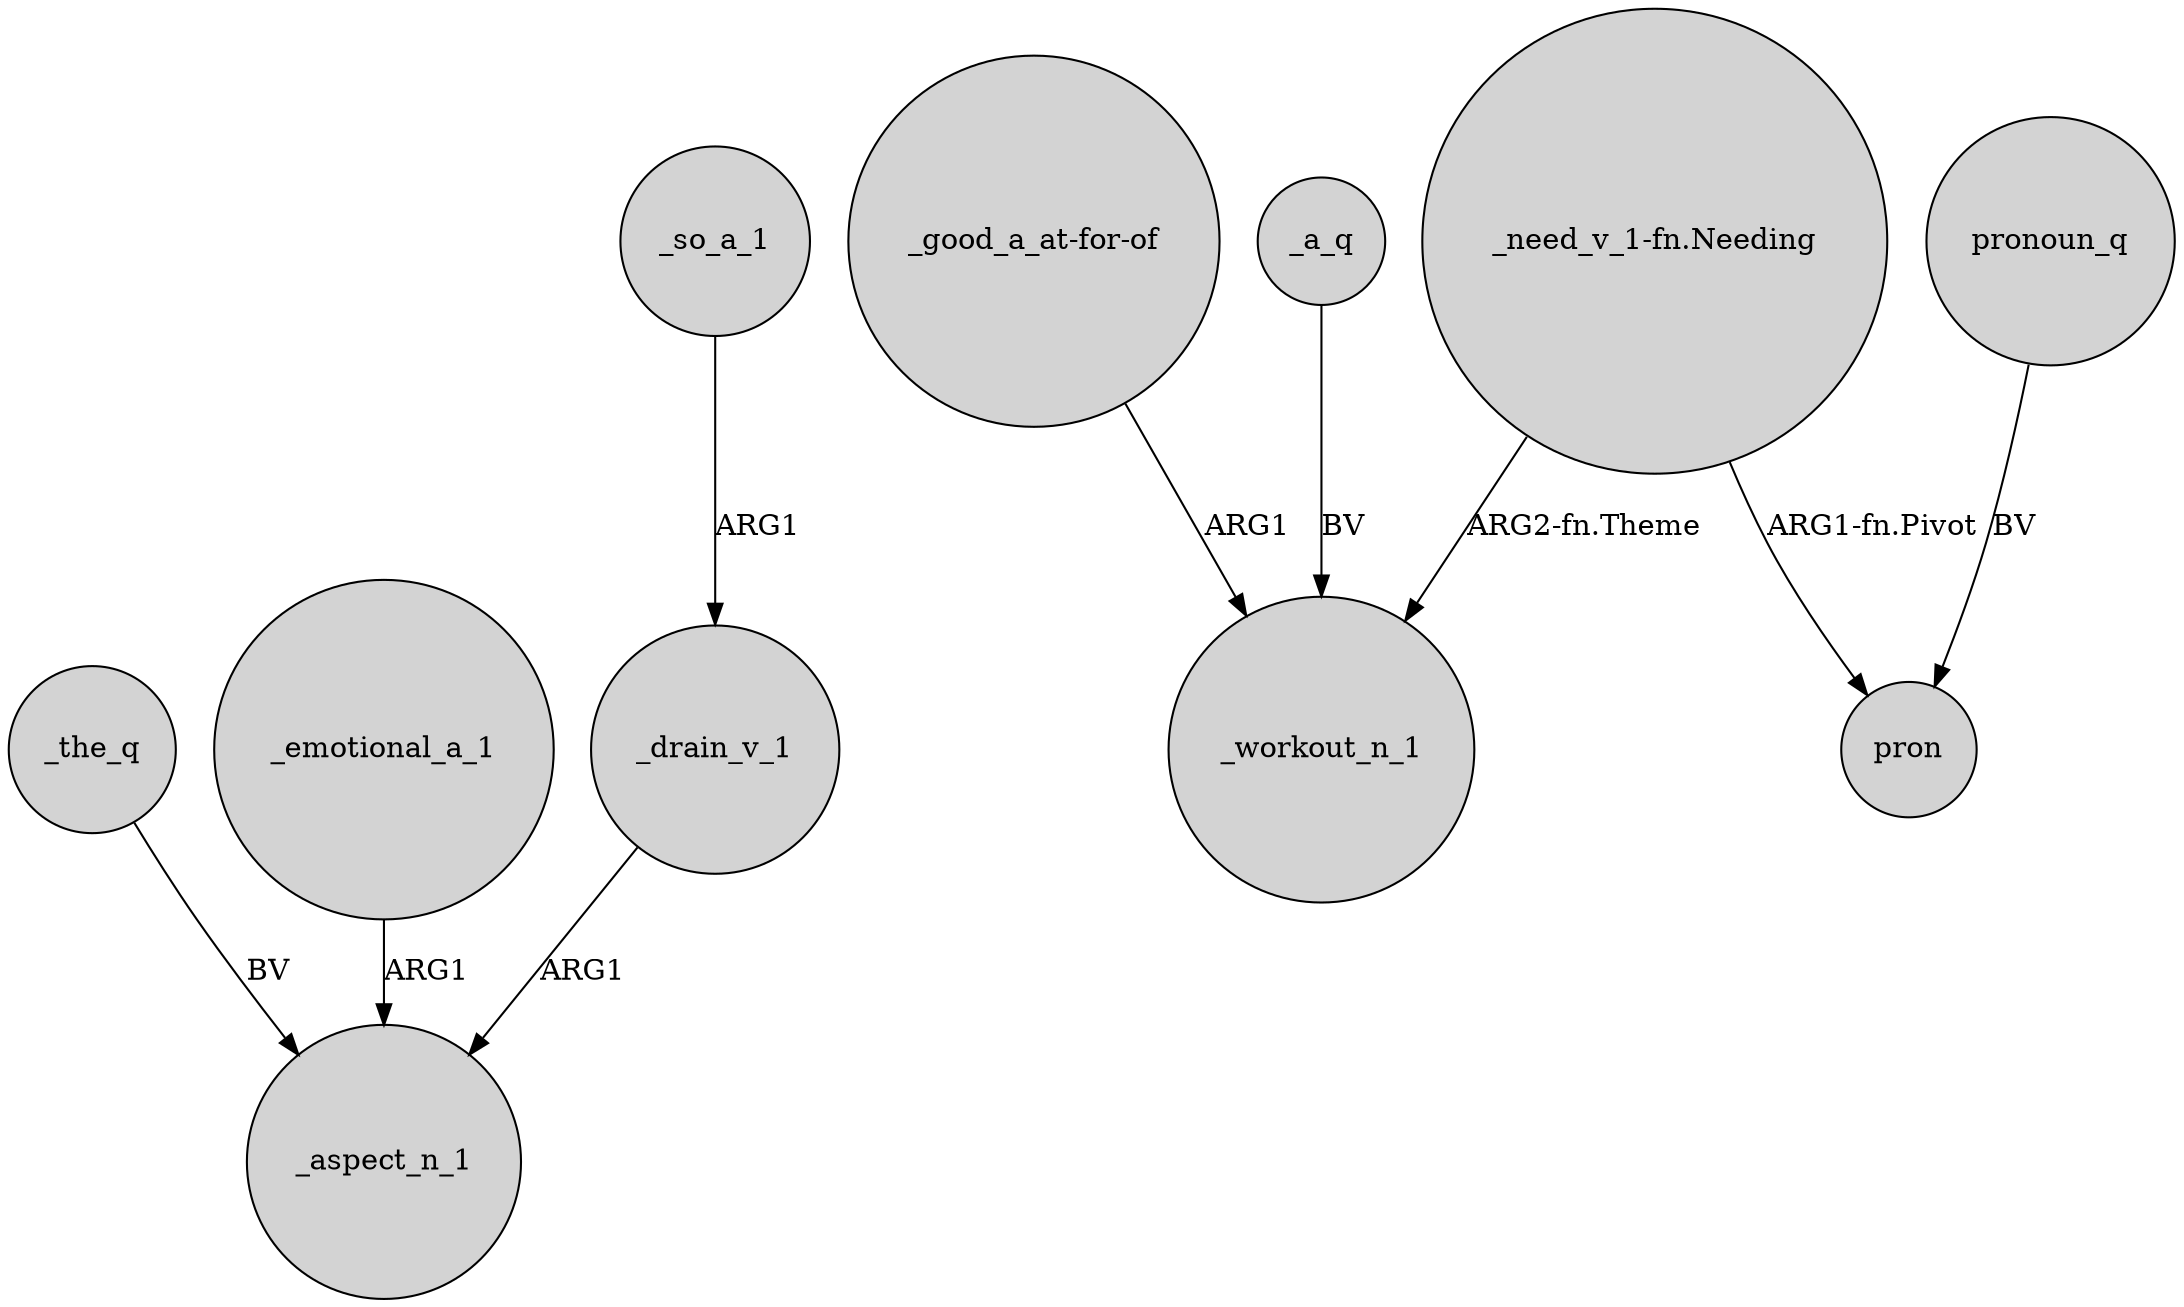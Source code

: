 digraph {
	node [shape=circle style=filled]
	_drain_v_1 -> _aspect_n_1 [label=ARG1]
	"_good_a_at-for-of" -> _workout_n_1 [label=ARG1]
	_so_a_1 -> _drain_v_1 [label=ARG1]
	"_need_v_1-fn.Needing" -> pron [label="ARG1-fn.Pivot"]
	_the_q -> _aspect_n_1 [label=BV]
	"_need_v_1-fn.Needing" -> _workout_n_1 [label="ARG2-fn.Theme"]
	_a_q -> _workout_n_1 [label=BV]
	_emotional_a_1 -> _aspect_n_1 [label=ARG1]
	pronoun_q -> pron [label=BV]
}
